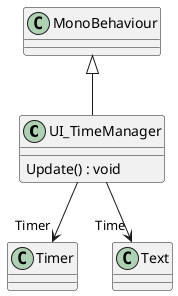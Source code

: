 @startuml
class UI_TimeManager {
    Update() : void
}
MonoBehaviour <|-- UI_TimeManager
UI_TimeManager --> "Timer" Timer
UI_TimeManager --> "Time" Text
@enduml
